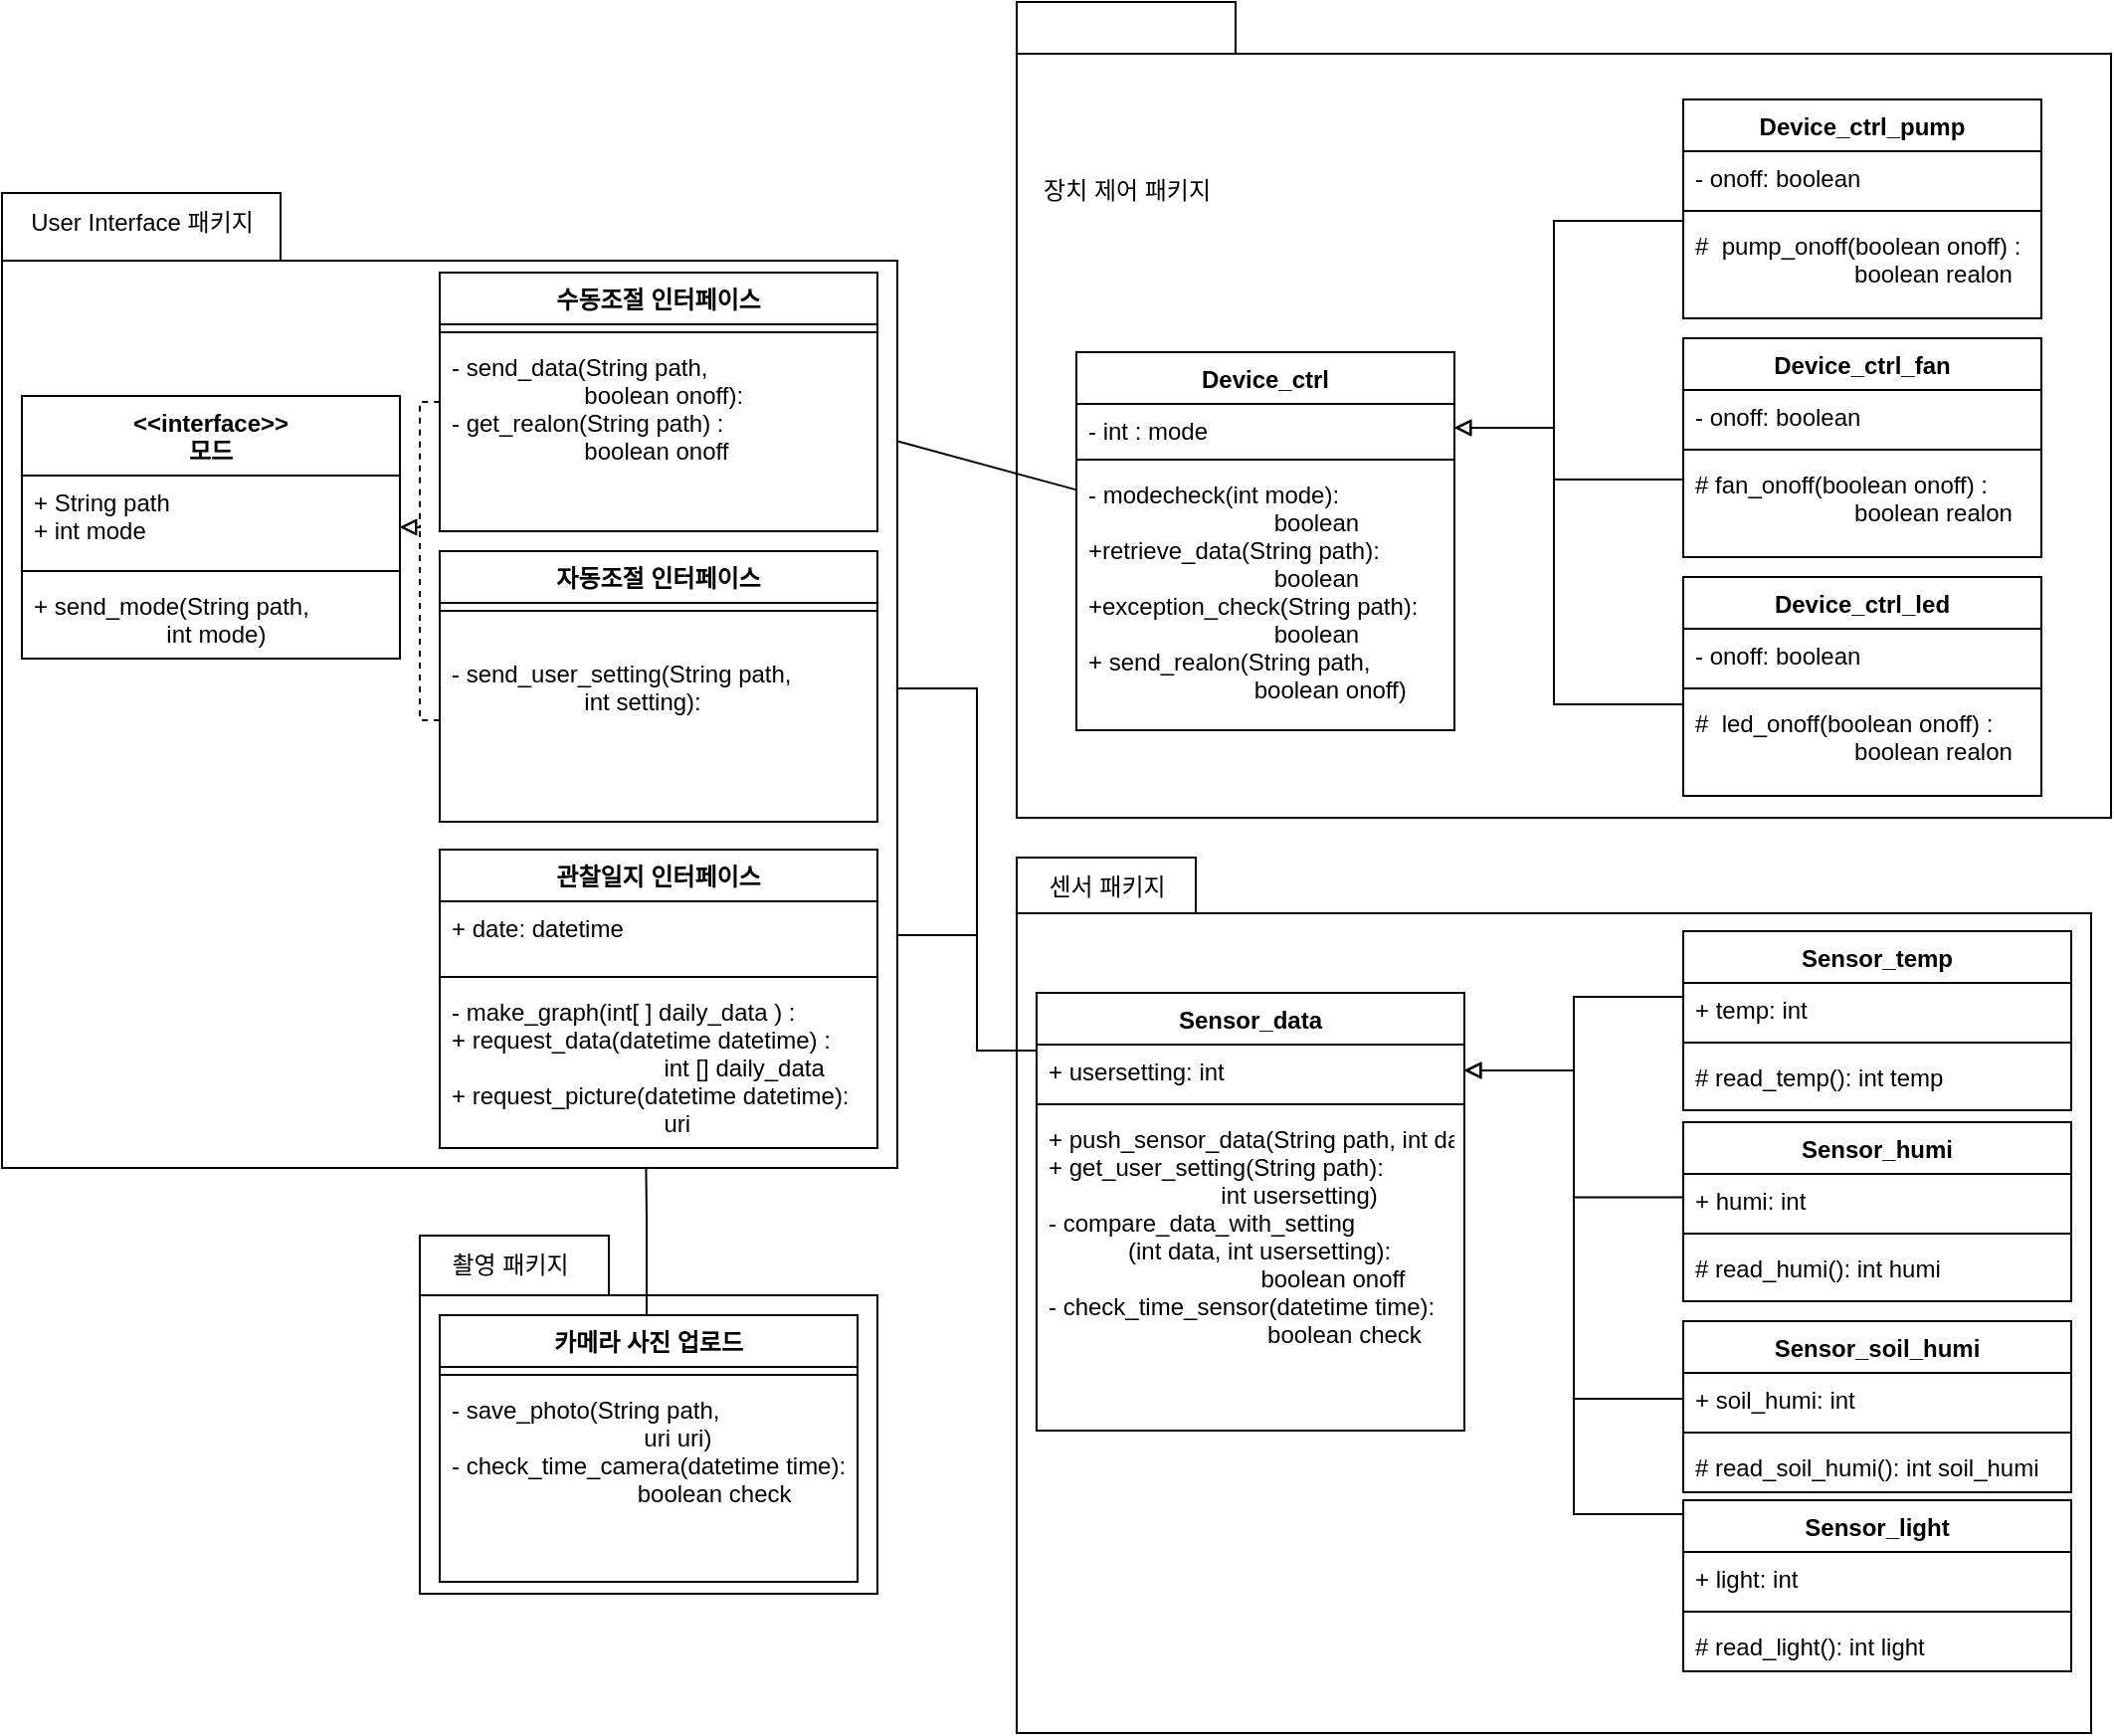 <mxfile version="20.5.3" type="github">
  <diagram id="fnLHk5_FQdHGoSxvLHbr" name="페이지-1">
    <mxGraphModel dx="4783" dy="733" grid="1" gridSize="10" guides="1" tooltips="1" connect="1" arrows="1" fold="1" page="1" pageScale="1" pageWidth="3300" pageHeight="4681" math="0" shadow="0">
      <root>
        <mxCell id="0" />
        <mxCell id="1" parent="0" />
        <mxCell id="D5vVqQVgLM8rnLh1jBMB-31" value="" style="shape=folder;fontStyle=1;spacingTop=10;tabWidth=110;tabHeight=26;tabPosition=left;html=1;" vertex="1" parent="1">
          <mxGeometry x="-1300" y="80" width="550" height="410" as="geometry" />
        </mxCell>
        <mxCell id="D5vVqQVgLM8rnLh1jBMB-35" style="edgeStyle=orthogonalEdgeStyle;rounded=0;orthogonalLoop=1;jettySize=auto;html=1;exitX=0;exitY=0.5;exitDx=0;exitDy=0;endArrow=block;endFill=0;entryX=1;entryY=0.5;entryDx=0;entryDy=0;" edge="1" parent="1" target="D5vVqQVgLM8rnLh1jBMB-45">
          <mxGeometry relative="1" as="geometry">
            <mxPoint x="-1095.0" y="308.0" as="targetPoint" />
            <Array as="points">
              <mxPoint x="-965" y="320" />
              <mxPoint x="-1030" y="320" />
              <mxPoint x="-1030" y="294" />
            </Array>
            <mxPoint x="-965" y="344" as="sourcePoint" />
          </mxGeometry>
        </mxCell>
        <mxCell id="D5vVqQVgLM8rnLh1jBMB-42" style="edgeStyle=orthogonalEdgeStyle;rounded=0;orthogonalLoop=1;jettySize=auto;html=1;exitX=0;exitY=0.5;exitDx=0;exitDy=0;entryX=1;entryY=0.5;entryDx=0;entryDy=0;endArrow=block;endFill=0;" edge="1" parent="1" target="D5vVqQVgLM8rnLh1jBMB-45">
          <mxGeometry relative="1" as="geometry">
            <mxPoint x="-1095.0" y="308.0" as="targetPoint" />
            <Array as="points">
              <mxPoint x="-965" y="433" />
              <mxPoint x="-1030" y="433" />
              <mxPoint x="-1030" y="294" />
            </Array>
            <mxPoint x="-965" y="438.0" as="sourcePoint" />
          </mxGeometry>
        </mxCell>
        <mxCell id="D5vVqQVgLM8rnLh1jBMB-43" style="edgeStyle=orthogonalEdgeStyle;rounded=0;orthogonalLoop=1;jettySize=auto;html=1;endArrow=block;endFill=0;entryX=1;entryY=0.5;entryDx=0;entryDy=0;" edge="1" parent="1" source="D5vVqQVgLM8rnLh1jBMB-100" target="D5vVqQVgLM8rnLh1jBMB-45">
          <mxGeometry relative="1" as="geometry">
            <mxPoint x="-1095.0" y="308.0" as="targetPoint" />
            <Array as="points">
              <mxPoint x="-1030" y="190" />
              <mxPoint x="-1030" y="294" />
            </Array>
            <mxPoint x="-965" y="268.0" as="sourcePoint" />
          </mxGeometry>
        </mxCell>
        <mxCell id="D5vVqQVgLM8rnLh1jBMB-44" value="Device_ctrl" style="swimlane;fontStyle=1;align=center;verticalAlign=top;childLayout=stackLayout;horizontal=1;startSize=26;horizontalStack=0;resizeParent=1;resizeParentMax=0;resizeLast=0;collapsible=1;marginBottom=0;" vertex="1" parent="1">
          <mxGeometry x="-1270" y="256" width="190" height="190" as="geometry" />
        </mxCell>
        <mxCell id="D5vVqQVgLM8rnLh1jBMB-45" value="- int : mode&#xa;" style="text;strokeColor=none;fillColor=none;align=left;verticalAlign=top;spacingLeft=4;spacingRight=4;overflow=hidden;rotatable=0;points=[[0,0.5],[1,0.5]];portConstraint=eastwest;" vertex="1" parent="D5vVqQVgLM8rnLh1jBMB-44">
          <mxGeometry y="26" width="190" height="24" as="geometry" />
        </mxCell>
        <mxCell id="D5vVqQVgLM8rnLh1jBMB-46" value="" style="line;strokeWidth=1;fillColor=none;align=left;verticalAlign=middle;spacingTop=-1;spacingLeft=3;spacingRight=3;rotatable=0;labelPosition=right;points=[];portConstraint=eastwest;strokeColor=inherit;" vertex="1" parent="D5vVqQVgLM8rnLh1jBMB-44">
          <mxGeometry y="50" width="190" height="8" as="geometry" />
        </mxCell>
        <mxCell id="D5vVqQVgLM8rnLh1jBMB-47" value="- modecheck(int mode): &#xa;                            boolean&#xa;+retrieve_data(String path):&#xa;                            boolean&#xa;+exception_check(String path):&#xa;                            boolean&#xa;+ send_realon(String path,&#xa;                         boolean onoff)" style="text;strokeColor=none;fillColor=none;align=left;verticalAlign=top;spacingLeft=4;spacingRight=4;overflow=hidden;rotatable=0;points=[[0,0.5],[1,0.5]];portConstraint=eastwest;" vertex="1" parent="D5vVqQVgLM8rnLh1jBMB-44">
          <mxGeometry y="58" width="190" height="132" as="geometry" />
        </mxCell>
        <mxCell id="D5vVqQVgLM8rnLh1jBMB-48" value="장치 제어 패키지" style="text;html=1;align=center;verticalAlign=middle;resizable=0;points=[];autosize=1;strokeColor=none;fillColor=none;" vertex="1" parent="1">
          <mxGeometry x="-1300" y="160" width="110" height="30" as="geometry" />
        </mxCell>
        <mxCell id="D5vVqQVgLM8rnLh1jBMB-49" value="" style="group" vertex="1" connectable="0" parent="1">
          <mxGeometry x="-1300" y="510" width="540" height="440" as="geometry" />
        </mxCell>
        <mxCell id="D5vVqQVgLM8rnLh1jBMB-50" value="" style="shape=folder;fontStyle=1;spacingTop=10;tabWidth=90;tabHeight=28;tabPosition=left;html=1;" vertex="1" parent="D5vVqQVgLM8rnLh1jBMB-49">
          <mxGeometry width="540" height="440" as="geometry" />
        </mxCell>
        <mxCell id="D5vVqQVgLM8rnLh1jBMB-63" value="Sensor_data" style="swimlane;fontStyle=1;align=center;verticalAlign=top;childLayout=stackLayout;horizontal=1;startSize=26;horizontalStack=0;resizeParent=1;resizeParentMax=0;resizeLast=0;collapsible=1;marginBottom=0;" vertex="1" parent="D5vVqQVgLM8rnLh1jBMB-49">
          <mxGeometry x="10" y="68" width="215" height="220" as="geometry" />
        </mxCell>
        <mxCell id="D5vVqQVgLM8rnLh1jBMB-64" value="+ usersetting: int" style="text;strokeColor=none;fillColor=none;align=left;verticalAlign=top;spacingLeft=4;spacingRight=4;overflow=hidden;rotatable=0;points=[[0,0.5],[1,0.5]];portConstraint=eastwest;" vertex="1" parent="D5vVqQVgLM8rnLh1jBMB-63">
          <mxGeometry y="26" width="215" height="26" as="geometry" />
        </mxCell>
        <mxCell id="D5vVqQVgLM8rnLh1jBMB-65" value="" style="line;strokeWidth=1;fillColor=none;align=left;verticalAlign=middle;spacingTop=-1;spacingLeft=3;spacingRight=3;rotatable=0;labelPosition=right;points=[];portConstraint=eastwest;strokeColor=inherit;" vertex="1" parent="D5vVqQVgLM8rnLh1jBMB-63">
          <mxGeometry y="52" width="215" height="8" as="geometry" />
        </mxCell>
        <mxCell id="D5vVqQVgLM8rnLh1jBMB-66" value="+ push_sensor_data(String path, int data):&#xa;+ get_user_setting(String path):&#xa;                          int usersetting)&#xa;- compare_data_with_setting&#xa;            (int data, int usersetting):&#xa;                                boolean onoff&#xa;- check_time_sensor(datetime time):&#xa;                                 boolean check" style="text;strokeColor=none;fillColor=none;align=left;verticalAlign=top;spacingLeft=4;spacingRight=4;overflow=hidden;rotatable=0;points=[[0,0.5],[1,0.5]];portConstraint=eastwest;" vertex="1" parent="D5vVqQVgLM8rnLh1jBMB-63">
          <mxGeometry y="60" width="215" height="160" as="geometry" />
        </mxCell>
        <mxCell id="D5vVqQVgLM8rnLh1jBMB-67" style="edgeStyle=orthogonalEdgeStyle;rounded=0;orthogonalLoop=1;jettySize=auto;html=1;exitX=-0.002;exitY=0.259;exitDx=0;exitDy=0;endArrow=block;endFill=0;exitPerimeter=0;entryX=1;entryY=0.5;entryDx=0;entryDy=0;" edge="1" parent="D5vVqQVgLM8rnLh1jBMB-49" target="D5vVqQVgLM8rnLh1jBMB-64">
          <mxGeometry relative="1" as="geometry">
            <mxPoint x="334.62" y="170.734" as="sourcePoint" />
            <mxPoint x="205" y="93.0" as="targetPoint" />
            <Array as="points">
              <mxPoint x="280" y="171" />
              <mxPoint x="280" y="107" />
            </Array>
          </mxGeometry>
        </mxCell>
        <mxCell id="D5vVqQVgLM8rnLh1jBMB-69" style="edgeStyle=orthogonalEdgeStyle;rounded=0;orthogonalLoop=1;jettySize=auto;html=1;endArrow=block;endFill=0;exitX=0;exitY=0.5;exitDx=0;exitDy=0;entryX=1;entryY=0.5;entryDx=0;entryDy=0;" edge="1" parent="D5vVqQVgLM8rnLh1jBMB-49" target="D5vVqQVgLM8rnLh1jBMB-64">
          <mxGeometry relative="1" as="geometry">
            <mxPoint x="335" y="330" as="sourcePoint" />
            <mxPoint x="205" y="93.0" as="targetPoint" />
            <Array as="points">
              <mxPoint x="280" y="330" />
              <mxPoint x="280" y="107" />
            </Array>
          </mxGeometry>
        </mxCell>
        <mxCell id="D5vVqQVgLM8rnLh1jBMB-70" style="edgeStyle=orthogonalEdgeStyle;rounded=0;orthogonalLoop=1;jettySize=auto;html=1;exitX=0;exitY=0.5;exitDx=0;exitDy=0;endArrow=block;endFill=0;entryX=1;entryY=0.5;entryDx=0;entryDy=0;" edge="1" parent="D5vVqQVgLM8rnLh1jBMB-49" target="D5vVqQVgLM8rnLh1jBMB-64">
          <mxGeometry relative="1" as="geometry">
            <mxPoint x="335" y="70" as="sourcePoint" />
            <mxPoint x="205" y="44.0" as="targetPoint" />
            <Array as="points">
              <mxPoint x="280" y="70" />
              <mxPoint x="280" y="107" />
            </Array>
          </mxGeometry>
        </mxCell>
        <mxCell id="D5vVqQVgLM8rnLh1jBMB-71" value="센서 패키지" style="text;html=1;align=center;verticalAlign=middle;resizable=0;points=[];autosize=1;strokeColor=none;fillColor=none;" vertex="1" parent="D5vVqQVgLM8rnLh1jBMB-49">
          <mxGeometry width="90" height="30" as="geometry" />
        </mxCell>
        <mxCell id="D5vVqQVgLM8rnLh1jBMB-112" value="Sensor_temp" style="swimlane;fontStyle=1;align=center;verticalAlign=top;childLayout=stackLayout;horizontal=1;startSize=26;horizontalStack=0;resizeParent=1;resizeParentMax=0;resizeLast=0;collapsible=1;marginBottom=0;" vertex="1" parent="D5vVqQVgLM8rnLh1jBMB-49">
          <mxGeometry x="335" y="37" width="195" height="90" as="geometry" />
        </mxCell>
        <mxCell id="D5vVqQVgLM8rnLh1jBMB-113" value="+ temp: int" style="text;strokeColor=none;fillColor=none;align=left;verticalAlign=top;spacingLeft=4;spacingRight=4;overflow=hidden;rotatable=0;points=[[0,0.5],[1,0.5]];portConstraint=eastwest;" vertex="1" parent="D5vVqQVgLM8rnLh1jBMB-112">
          <mxGeometry y="26" width="195" height="26" as="geometry" />
        </mxCell>
        <mxCell id="D5vVqQVgLM8rnLh1jBMB-114" value="" style="line;strokeWidth=1;fillColor=none;align=left;verticalAlign=middle;spacingTop=-1;spacingLeft=3;spacingRight=3;rotatable=0;labelPosition=right;points=[];portConstraint=eastwest;strokeColor=inherit;" vertex="1" parent="D5vVqQVgLM8rnLh1jBMB-112">
          <mxGeometry y="52" width="195" height="8" as="geometry" />
        </mxCell>
        <mxCell id="D5vVqQVgLM8rnLh1jBMB-115" value="# read_temp(): int temp" style="text;strokeColor=none;fillColor=none;align=left;verticalAlign=top;spacingLeft=4;spacingRight=4;overflow=hidden;rotatable=0;points=[[0,0.5],[1,0.5]];portConstraint=eastwest;" vertex="1" parent="D5vVqQVgLM8rnLh1jBMB-112">
          <mxGeometry y="60" width="195" height="30" as="geometry" />
        </mxCell>
        <mxCell id="D5vVqQVgLM8rnLh1jBMB-116" value="Sensor_humi" style="swimlane;fontStyle=1;align=center;verticalAlign=top;childLayout=stackLayout;horizontal=1;startSize=26;horizontalStack=0;resizeParent=1;resizeParentMax=0;resizeLast=0;collapsible=1;marginBottom=0;" vertex="1" parent="D5vVqQVgLM8rnLh1jBMB-49">
          <mxGeometry x="335" y="133" width="195" height="90" as="geometry" />
        </mxCell>
        <mxCell id="D5vVqQVgLM8rnLh1jBMB-117" value="+ humi: int" style="text;strokeColor=none;fillColor=none;align=left;verticalAlign=top;spacingLeft=4;spacingRight=4;overflow=hidden;rotatable=0;points=[[0,0.5],[1,0.5]];portConstraint=eastwest;" vertex="1" parent="D5vVqQVgLM8rnLh1jBMB-116">
          <mxGeometry y="26" width="195" height="26" as="geometry" />
        </mxCell>
        <mxCell id="D5vVqQVgLM8rnLh1jBMB-118" value="" style="line;strokeWidth=1;fillColor=none;align=left;verticalAlign=middle;spacingTop=-1;spacingLeft=3;spacingRight=3;rotatable=0;labelPosition=right;points=[];portConstraint=eastwest;strokeColor=inherit;" vertex="1" parent="D5vVqQVgLM8rnLh1jBMB-116">
          <mxGeometry y="52" width="195" height="8" as="geometry" />
        </mxCell>
        <mxCell id="D5vVqQVgLM8rnLh1jBMB-119" value="# read_humi(): int humi" style="text;strokeColor=none;fillColor=none;align=left;verticalAlign=top;spacingLeft=4;spacingRight=4;overflow=hidden;rotatable=0;points=[[0,0.5],[1,0.5]];portConstraint=eastwest;" vertex="1" parent="D5vVqQVgLM8rnLh1jBMB-116">
          <mxGeometry y="60" width="195" height="30" as="geometry" />
        </mxCell>
        <mxCell id="D5vVqQVgLM8rnLh1jBMB-120" value="Sensor_soil_humi" style="swimlane;fontStyle=1;align=center;verticalAlign=top;childLayout=stackLayout;horizontal=1;startSize=26;horizontalStack=0;resizeParent=1;resizeParentMax=0;resizeLast=0;collapsible=1;marginBottom=0;" vertex="1" parent="D5vVqQVgLM8rnLh1jBMB-49">
          <mxGeometry x="335" y="233" width="195" height="86" as="geometry" />
        </mxCell>
        <mxCell id="D5vVqQVgLM8rnLh1jBMB-121" value="+ soil_humi: int" style="text;strokeColor=none;fillColor=none;align=left;verticalAlign=top;spacingLeft=4;spacingRight=4;overflow=hidden;rotatable=0;points=[[0,0.5],[1,0.5]];portConstraint=eastwest;" vertex="1" parent="D5vVqQVgLM8rnLh1jBMB-120">
          <mxGeometry y="26" width="195" height="26" as="geometry" />
        </mxCell>
        <mxCell id="D5vVqQVgLM8rnLh1jBMB-122" value="" style="line;strokeWidth=1;fillColor=none;align=left;verticalAlign=middle;spacingTop=-1;spacingLeft=3;spacingRight=3;rotatable=0;labelPosition=right;points=[];portConstraint=eastwest;strokeColor=inherit;" vertex="1" parent="D5vVqQVgLM8rnLh1jBMB-120">
          <mxGeometry y="52" width="195" height="8" as="geometry" />
        </mxCell>
        <mxCell id="D5vVqQVgLM8rnLh1jBMB-123" value="# read_soil_humi(): int soil_humi" style="text;strokeColor=none;fillColor=none;align=left;verticalAlign=top;spacingLeft=4;spacingRight=4;overflow=hidden;rotatable=0;points=[[0,0.5],[1,0.5]];portConstraint=eastwest;" vertex="1" parent="D5vVqQVgLM8rnLh1jBMB-120">
          <mxGeometry y="60" width="195" height="26" as="geometry" />
        </mxCell>
        <mxCell id="D5vVqQVgLM8rnLh1jBMB-124" value="Sensor_light" style="swimlane;fontStyle=1;align=center;verticalAlign=top;childLayout=stackLayout;horizontal=1;startSize=26;horizontalStack=0;resizeParent=1;resizeParentMax=0;resizeLast=0;collapsible=1;marginBottom=0;" vertex="1" parent="D5vVqQVgLM8rnLh1jBMB-49">
          <mxGeometry x="335" y="323" width="195" height="86" as="geometry" />
        </mxCell>
        <mxCell id="D5vVqQVgLM8rnLh1jBMB-125" value="+ light: int" style="text;strokeColor=none;fillColor=none;align=left;verticalAlign=top;spacingLeft=4;spacingRight=4;overflow=hidden;rotatable=0;points=[[0,0.5],[1,0.5]];portConstraint=eastwest;" vertex="1" parent="D5vVqQVgLM8rnLh1jBMB-124">
          <mxGeometry y="26" width="195" height="26" as="geometry" />
        </mxCell>
        <mxCell id="D5vVqQVgLM8rnLh1jBMB-126" value="" style="line;strokeWidth=1;fillColor=none;align=left;verticalAlign=middle;spacingTop=-1;spacingLeft=3;spacingRight=3;rotatable=0;labelPosition=right;points=[];portConstraint=eastwest;strokeColor=inherit;" vertex="1" parent="D5vVqQVgLM8rnLh1jBMB-124">
          <mxGeometry y="52" width="195" height="8" as="geometry" />
        </mxCell>
        <mxCell id="D5vVqQVgLM8rnLh1jBMB-127" value="# read_light(): int light" style="text;strokeColor=none;fillColor=none;align=left;verticalAlign=top;spacingLeft=4;spacingRight=4;overflow=hidden;rotatable=0;points=[[0,0.5],[1,0.5]];portConstraint=eastwest;" vertex="1" parent="D5vVqQVgLM8rnLh1jBMB-124">
          <mxGeometry y="60" width="195" height="26" as="geometry" />
        </mxCell>
        <mxCell id="D5vVqQVgLM8rnLh1jBMB-128" style="edgeStyle=orthogonalEdgeStyle;rounded=0;orthogonalLoop=1;jettySize=auto;html=1;endArrow=block;endFill=0;" edge="1" parent="D5vVqQVgLM8rnLh1jBMB-49" source="D5vVqQVgLM8rnLh1jBMB-121" target="D5vVqQVgLM8rnLh1jBMB-64">
          <mxGeometry relative="1" as="geometry" />
        </mxCell>
        <mxCell id="D5vVqQVgLM8rnLh1jBMB-72" value="" style="group" vertex="1" connectable="0" parent="1">
          <mxGeometry x="-1600" y="700" width="230" height="180" as="geometry" />
        </mxCell>
        <mxCell id="D5vVqQVgLM8rnLh1jBMB-73" value="" style="shape=folder;fontStyle=1;spacingTop=10;tabWidth=95;tabHeight=30;tabPosition=left;html=1;" vertex="1" parent="D5vVqQVgLM8rnLh1jBMB-72">
          <mxGeometry width="230" height="180" as="geometry" />
        </mxCell>
        <mxCell id="D5vVqQVgLM8rnLh1jBMB-74" value="카메라 사진 업로드" style="swimlane;fontStyle=1;align=center;verticalAlign=top;childLayout=stackLayout;horizontal=1;startSize=26;horizontalStack=0;resizeParent=1;resizeParentMax=0;resizeLast=0;collapsible=1;marginBottom=0;" vertex="1" parent="D5vVqQVgLM8rnLh1jBMB-72">
          <mxGeometry x="10" y="40" width="210" height="134" as="geometry" />
        </mxCell>
        <mxCell id="D5vVqQVgLM8rnLh1jBMB-75" value="" style="line;strokeWidth=1;fillColor=none;align=left;verticalAlign=middle;spacingTop=-1;spacingLeft=3;spacingRight=3;rotatable=0;labelPosition=right;points=[];portConstraint=eastwest;strokeColor=inherit;" vertex="1" parent="D5vVqQVgLM8rnLh1jBMB-74">
          <mxGeometry y="26" width="210" height="8" as="geometry" />
        </mxCell>
        <mxCell id="D5vVqQVgLM8rnLh1jBMB-76" value="- save_photo(String path,&#xa;                             uri uri)&#xa;- check_time_camera(datetime time):&#xa;                            boolean check&#xa;" style="text;strokeColor=none;fillColor=none;align=left;verticalAlign=top;spacingLeft=4;spacingRight=4;overflow=hidden;rotatable=0;points=[[0,0.5],[1,0.5]];portConstraint=eastwest;" vertex="1" parent="D5vVqQVgLM8rnLh1jBMB-74">
          <mxGeometry y="34" width="210" height="100" as="geometry" />
        </mxCell>
        <mxCell id="D5vVqQVgLM8rnLh1jBMB-77" value="촬영 패키지" style="text;html=1;align=center;verticalAlign=middle;resizable=0;points=[];autosize=1;strokeColor=none;fillColor=none;" vertex="1" parent="D5vVqQVgLM8rnLh1jBMB-72">
          <mxGeometry width="90" height="30" as="geometry" />
        </mxCell>
        <mxCell id="D5vVqQVgLM8rnLh1jBMB-78" style="edgeStyle=orthogonalEdgeStyle;rounded=0;orthogonalLoop=1;jettySize=auto;html=1;endArrow=none;endFill=0;exitX=0;exitY=0.5;exitDx=0;exitDy=0;" edge="1" parent="1" source="D5vVqQVgLM8rnLh1jBMB-64" target="D5vVqQVgLM8rnLh1jBMB-90">
          <mxGeometry relative="1" as="geometry">
            <Array as="points">
              <mxPoint x="-1320" y="607" />
              <mxPoint x="-1320" y="425" />
            </Array>
          </mxGeometry>
        </mxCell>
        <mxCell id="D5vVqQVgLM8rnLh1jBMB-79" value="" style="endArrow=none;endFill=0;endSize=12;html=1;rounded=0;exitX=1;exitY=0.5;exitDx=0;exitDy=0;" edge="1" parent="1" source="D5vVqQVgLM8rnLh1jBMB-89" target="D5vVqQVgLM8rnLh1jBMB-44">
          <mxGeometry width="160" relative="1" as="geometry">
            <mxPoint x="-1310" y="413" as="sourcePoint" />
            <mxPoint x="-1185" y="292" as="targetPoint" />
          </mxGeometry>
        </mxCell>
        <mxCell id="D5vVqQVgLM8rnLh1jBMB-80" style="edgeStyle=orthogonalEdgeStyle;rounded=0;orthogonalLoop=1;jettySize=auto;html=1;exitX=0;exitY=0.5;exitDx=0;exitDy=0;endArrow=classic;endFill=1;entryX=1;entryY=0.5;entryDx=0;entryDy=0;" edge="1" parent="1" source="D5vVqQVgLM8rnLh1jBMB-64" target="D5vVqQVgLM8rnLh1jBMB-84">
          <mxGeometry relative="1" as="geometry">
            <mxPoint x="-1105" y="669" as="targetPoint" />
            <mxPoint x="-1105" y="603.0" as="sourcePoint" />
            <Array as="points">
              <mxPoint x="-1320" y="607" />
              <mxPoint x="-1320" y="549" />
            </Array>
          </mxGeometry>
        </mxCell>
        <mxCell id="D5vVqQVgLM8rnLh1jBMB-81" style="edgeStyle=orthogonalEdgeStyle;rounded=0;orthogonalLoop=1;jettySize=auto;html=1;entryX=0.471;entryY=1.019;entryDx=0;entryDy=0;endArrow=none;endFill=0;exitX=0.5;exitY=0;exitDx=0;exitDy=0;entryPerimeter=0;" edge="1" parent="1" source="D5vVqQVgLM8rnLh1jBMB-74" target="D5vVqQVgLM8rnLh1jBMB-86">
          <mxGeometry relative="1" as="geometry">
            <Array as="points">
              <mxPoint x="-1486" y="740" />
              <mxPoint x="-1486" y="690" />
              <mxPoint x="-1486" y="690" />
            </Array>
          </mxGeometry>
        </mxCell>
        <mxCell id="D5vVqQVgLM8rnLh1jBMB-82" value="" style="shape=folder;fontStyle=1;spacingTop=10;tabWidth=140;tabHeight=34;tabPosition=left;html=1;" vertex="1" parent="1">
          <mxGeometry x="-1810" y="176" width="450" height="490" as="geometry" />
        </mxCell>
        <mxCell id="D5vVqQVgLM8rnLh1jBMB-83" value="관찰일지 인터페이스" style="swimlane;fontStyle=1;align=center;verticalAlign=top;childLayout=stackLayout;horizontal=1;startSize=26;horizontalStack=0;resizeParent=1;resizeParentMax=0;resizeLast=0;collapsible=1;marginBottom=0;" vertex="1" parent="1">
          <mxGeometry x="-1590" y="506" width="220" height="150" as="geometry" />
        </mxCell>
        <mxCell id="D5vVqQVgLM8rnLh1jBMB-84" value="+ date: datetime&#xa;" style="text;strokeColor=none;fillColor=none;align=left;verticalAlign=top;spacingLeft=4;spacingRight=4;overflow=hidden;rotatable=0;points=[[0,0.5],[1,0.5]];portConstraint=eastwest;" vertex="1" parent="D5vVqQVgLM8rnLh1jBMB-83">
          <mxGeometry y="26" width="220" height="34" as="geometry" />
        </mxCell>
        <mxCell id="D5vVqQVgLM8rnLh1jBMB-85" value="" style="line;strokeWidth=1;fillColor=none;align=left;verticalAlign=middle;spacingTop=-1;spacingLeft=3;spacingRight=3;rotatable=0;labelPosition=right;points=[];portConstraint=eastwest;strokeColor=inherit;" vertex="1" parent="D5vVqQVgLM8rnLh1jBMB-83">
          <mxGeometry y="60" width="220" height="8" as="geometry" />
        </mxCell>
        <mxCell id="D5vVqQVgLM8rnLh1jBMB-86" value="- make_graph(int[ ] daily_data ) :&#xa;+ request_data(datetime datetime) : &#xa;                                int [] daily_data&#xa;+ request_picture(datetime datetime):&#xa;                                uri" style="text;strokeColor=none;fillColor=none;align=left;verticalAlign=top;spacingLeft=4;spacingRight=4;overflow=hidden;rotatable=0;points=[[0,0.5],[1,0.5]];portConstraint=eastwest;" vertex="1" parent="D5vVqQVgLM8rnLh1jBMB-83">
          <mxGeometry y="68" width="220" height="82" as="geometry" />
        </mxCell>
        <mxCell id="D5vVqQVgLM8rnLh1jBMB-87" value="수동조절 인터페이스" style="swimlane;fontStyle=1;align=center;verticalAlign=top;childLayout=stackLayout;horizontal=1;startSize=26;horizontalStack=0;resizeParent=1;resizeParentMax=0;resizeLast=0;collapsible=1;marginBottom=0;" vertex="1" parent="1">
          <mxGeometry x="-1590" y="216" width="220" height="130" as="geometry" />
        </mxCell>
        <mxCell id="D5vVqQVgLM8rnLh1jBMB-88" value="" style="line;strokeWidth=1;fillColor=none;align=left;verticalAlign=middle;spacingTop=-1;spacingLeft=3;spacingRight=3;rotatable=0;labelPosition=right;points=[];portConstraint=eastwest;strokeColor=inherit;" vertex="1" parent="D5vVqQVgLM8rnLh1jBMB-87">
          <mxGeometry y="26" width="220" height="8" as="geometry" />
        </mxCell>
        <mxCell id="D5vVqQVgLM8rnLh1jBMB-89" value="- send_data(String path, &#xa;                    boolean onoff):&#xa;- get_realon(String path) :&#xa;                    boolean onoff" style="text;strokeColor=none;fillColor=none;align=left;verticalAlign=top;spacingLeft=4;spacingRight=4;overflow=hidden;rotatable=0;points=[[0,0.5],[1,0.5]];portConstraint=eastwest;" vertex="1" parent="D5vVqQVgLM8rnLh1jBMB-87">
          <mxGeometry y="34" width="220" height="96" as="geometry" />
        </mxCell>
        <mxCell id="D5vVqQVgLM8rnLh1jBMB-90" value="자동조절 인터페이스" style="swimlane;fontStyle=1;align=center;verticalAlign=top;childLayout=stackLayout;horizontal=1;startSize=26;horizontalStack=0;resizeParent=1;resizeParentMax=0;resizeLast=0;collapsible=1;marginBottom=0;" vertex="1" parent="1">
          <mxGeometry x="-1590" y="356" width="220" height="136" as="geometry" />
        </mxCell>
        <mxCell id="D5vVqQVgLM8rnLh1jBMB-91" value="" style="line;strokeWidth=1;fillColor=none;align=left;verticalAlign=middle;spacingTop=-1;spacingLeft=3;spacingRight=3;rotatable=0;labelPosition=right;points=[];portConstraint=eastwest;strokeColor=inherit;" vertex="1" parent="D5vVqQVgLM8rnLh1jBMB-90">
          <mxGeometry y="26" width="220" height="8" as="geometry" />
        </mxCell>
        <mxCell id="D5vVqQVgLM8rnLh1jBMB-92" value="&#xa;- send_user_setting(String path,&#xa;                    int setting):" style="text;strokeColor=none;fillColor=none;align=left;verticalAlign=top;spacingLeft=4;spacingRight=4;overflow=hidden;rotatable=0;points=[[0,0.5],[1,0.5]];portConstraint=eastwest;" vertex="1" parent="D5vVqQVgLM8rnLh1jBMB-90">
          <mxGeometry y="34" width="220" height="102" as="geometry" />
        </mxCell>
        <mxCell id="D5vVqQVgLM8rnLh1jBMB-93" value="User Interface 패키지" style="text;html=1;align=center;verticalAlign=middle;resizable=0;points=[];autosize=1;strokeColor=none;fillColor=none;" vertex="1" parent="1">
          <mxGeometry x="-1810" y="176" width="140" height="30" as="geometry" />
        </mxCell>
        <mxCell id="D5vVqQVgLM8rnLh1jBMB-94" style="edgeStyle=orthogonalEdgeStyle;rounded=0;orthogonalLoop=1;jettySize=auto;html=1;endArrow=none;endFill=0;startArrow=block;startFill=0;dashed=1;" edge="1" parent="1" source="D5vVqQVgLM8rnLh1jBMB-95" target="D5vVqQVgLM8rnLh1jBMB-87">
          <mxGeometry relative="1" as="geometry">
            <Array as="points">
              <mxPoint x="-1600" y="344" />
              <mxPoint x="-1600" y="281" />
            </Array>
          </mxGeometry>
        </mxCell>
        <mxCell id="D5vVqQVgLM8rnLh1jBMB-95" value="&lt;&lt;interface&gt;&gt; &#xa;모드" style="swimlane;fontStyle=1;align=center;verticalAlign=top;childLayout=stackLayout;horizontal=1;startSize=40;horizontalStack=0;resizeParent=1;resizeParentMax=0;resizeLast=0;collapsible=1;marginBottom=0;" vertex="1" parent="1">
          <mxGeometry x="-1800" y="278" width="190" height="132" as="geometry" />
        </mxCell>
        <mxCell id="D5vVqQVgLM8rnLh1jBMB-96" value="+ String path&#xa;+ int mode" style="text;strokeColor=none;fillColor=none;align=left;verticalAlign=top;spacingLeft=4;spacingRight=4;overflow=hidden;rotatable=0;points=[[0,0.5],[1,0.5]];portConstraint=eastwest;" vertex="1" parent="D5vVqQVgLM8rnLh1jBMB-95">
          <mxGeometry y="40" width="190" height="44" as="geometry" />
        </mxCell>
        <mxCell id="D5vVqQVgLM8rnLh1jBMB-97" value="" style="line;strokeWidth=1;fillColor=none;align=left;verticalAlign=middle;spacingTop=-1;spacingLeft=3;spacingRight=3;rotatable=0;labelPosition=right;points=[];portConstraint=eastwest;strokeColor=inherit;" vertex="1" parent="D5vVqQVgLM8rnLh1jBMB-95">
          <mxGeometry y="84" width="190" height="8" as="geometry" />
        </mxCell>
        <mxCell id="D5vVqQVgLM8rnLh1jBMB-98" value="+ send_mode(String path,&#xa;                    int mode)" style="text;strokeColor=none;fillColor=none;align=left;verticalAlign=top;spacingLeft=4;spacingRight=4;overflow=hidden;rotatable=0;points=[[0,0.5],[1,0.5]];portConstraint=eastwest;" vertex="1" parent="D5vVqQVgLM8rnLh1jBMB-95">
          <mxGeometry y="92" width="190" height="40" as="geometry" />
        </mxCell>
        <mxCell id="D5vVqQVgLM8rnLh1jBMB-99" style="edgeStyle=orthogonalEdgeStyle;rounded=0;orthogonalLoop=1;jettySize=auto;html=1;startArrow=none;startFill=0;endArrow=block;endFill=0;dashed=1;" edge="1" parent="1" source="D5vVqQVgLM8rnLh1jBMB-92" target="D5vVqQVgLM8rnLh1jBMB-95">
          <mxGeometry relative="1" as="geometry">
            <Array as="points">
              <mxPoint x="-1600" y="441" />
              <mxPoint x="-1600" y="344" />
            </Array>
          </mxGeometry>
        </mxCell>
        <mxCell id="D5vVqQVgLM8rnLh1jBMB-100" value="Device_ctrl_pump" style="swimlane;fontStyle=1;align=center;verticalAlign=top;childLayout=stackLayout;horizontal=1;startSize=26;horizontalStack=0;resizeParent=1;resizeParentMax=0;resizeLast=0;collapsible=1;marginBottom=0;" vertex="1" parent="1">
          <mxGeometry x="-965" y="129" width="180" height="110" as="geometry" />
        </mxCell>
        <mxCell id="D5vVqQVgLM8rnLh1jBMB-101" value="- onoff: boolean" style="text;strokeColor=none;fillColor=none;align=left;verticalAlign=top;spacingLeft=4;spacingRight=4;overflow=hidden;rotatable=0;points=[[0,0.5],[1,0.5]];portConstraint=eastwest;" vertex="1" parent="D5vVqQVgLM8rnLh1jBMB-100">
          <mxGeometry y="26" width="180" height="26" as="geometry" />
        </mxCell>
        <mxCell id="D5vVqQVgLM8rnLh1jBMB-102" value="" style="line;strokeWidth=1;fillColor=none;align=left;verticalAlign=middle;spacingTop=-1;spacingLeft=3;spacingRight=3;rotatable=0;labelPosition=right;points=[];portConstraint=eastwest;strokeColor=inherit;" vertex="1" parent="D5vVqQVgLM8rnLh1jBMB-100">
          <mxGeometry y="52" width="180" height="8" as="geometry" />
        </mxCell>
        <mxCell id="D5vVqQVgLM8rnLh1jBMB-103" value="#  pump_onoff(boolean onoff) :&#xa;                        boolean realon " style="text;strokeColor=none;fillColor=none;align=left;verticalAlign=top;spacingLeft=4;spacingRight=4;overflow=hidden;rotatable=0;points=[[0,0.5],[1,0.5]];portConstraint=eastwest;" vertex="1" parent="D5vVqQVgLM8rnLh1jBMB-100">
          <mxGeometry y="60" width="180" height="50" as="geometry" />
        </mxCell>
        <mxCell id="D5vVqQVgLM8rnLh1jBMB-104" value="Device_ctrl_fan" style="swimlane;fontStyle=1;align=center;verticalAlign=top;childLayout=stackLayout;horizontal=1;startSize=26;horizontalStack=0;resizeParent=1;resizeParentMax=0;resizeLast=0;collapsible=1;marginBottom=0;" vertex="1" parent="1">
          <mxGeometry x="-965" y="249" width="180" height="110" as="geometry" />
        </mxCell>
        <mxCell id="D5vVqQVgLM8rnLh1jBMB-105" value="- onoff: boolean" style="text;strokeColor=none;fillColor=none;align=left;verticalAlign=top;spacingLeft=4;spacingRight=4;overflow=hidden;rotatable=0;points=[[0,0.5],[1,0.5]];portConstraint=eastwest;" vertex="1" parent="D5vVqQVgLM8rnLh1jBMB-104">
          <mxGeometry y="26" width="180" height="26" as="geometry" />
        </mxCell>
        <mxCell id="D5vVqQVgLM8rnLh1jBMB-106" value="" style="line;strokeWidth=1;fillColor=none;align=left;verticalAlign=middle;spacingTop=-1;spacingLeft=3;spacingRight=3;rotatable=0;labelPosition=right;points=[];portConstraint=eastwest;strokeColor=inherit;" vertex="1" parent="D5vVqQVgLM8rnLh1jBMB-104">
          <mxGeometry y="52" width="180" height="8" as="geometry" />
        </mxCell>
        <mxCell id="D5vVqQVgLM8rnLh1jBMB-107" value="# fan_onoff(boolean onoff) :&#xa;                        boolean realon " style="text;strokeColor=none;fillColor=none;align=left;verticalAlign=top;spacingLeft=4;spacingRight=4;overflow=hidden;rotatable=0;points=[[0,0.5],[1,0.5]];portConstraint=eastwest;" vertex="1" parent="D5vVqQVgLM8rnLh1jBMB-104">
          <mxGeometry y="60" width="180" height="50" as="geometry" />
        </mxCell>
        <mxCell id="D5vVqQVgLM8rnLh1jBMB-108" value="Device_ctrl_led" style="swimlane;fontStyle=1;align=center;verticalAlign=top;childLayout=stackLayout;horizontal=1;startSize=26;horizontalStack=0;resizeParent=1;resizeParentMax=0;resizeLast=0;collapsible=1;marginBottom=0;" vertex="1" parent="1">
          <mxGeometry x="-965" y="369" width="180" height="110" as="geometry" />
        </mxCell>
        <mxCell id="D5vVqQVgLM8rnLh1jBMB-109" value="- onoff: boolean" style="text;strokeColor=none;fillColor=none;align=left;verticalAlign=top;spacingLeft=4;spacingRight=4;overflow=hidden;rotatable=0;points=[[0,0.5],[1,0.5]];portConstraint=eastwest;" vertex="1" parent="D5vVqQVgLM8rnLh1jBMB-108">
          <mxGeometry y="26" width="180" height="26" as="geometry" />
        </mxCell>
        <mxCell id="D5vVqQVgLM8rnLh1jBMB-110" value="" style="line;strokeWidth=1;fillColor=none;align=left;verticalAlign=middle;spacingTop=-1;spacingLeft=3;spacingRight=3;rotatable=0;labelPosition=right;points=[];portConstraint=eastwest;strokeColor=inherit;" vertex="1" parent="D5vVqQVgLM8rnLh1jBMB-108">
          <mxGeometry y="52" width="180" height="8" as="geometry" />
        </mxCell>
        <mxCell id="D5vVqQVgLM8rnLh1jBMB-111" value="#  led_onoff(boolean onoff) :&#xa;                        boolean realon " style="text;strokeColor=none;fillColor=none;align=left;verticalAlign=top;spacingLeft=4;spacingRight=4;overflow=hidden;rotatable=0;points=[[0,0.5],[1,0.5]];portConstraint=eastwest;" vertex="1" parent="D5vVqQVgLM8rnLh1jBMB-108">
          <mxGeometry y="60" width="180" height="50" as="geometry" />
        </mxCell>
      </root>
    </mxGraphModel>
  </diagram>
</mxfile>
